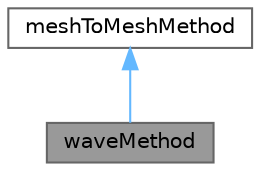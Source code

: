 digraph "waveMethod"
{
 // LATEX_PDF_SIZE
  bgcolor="transparent";
  edge [fontname=Helvetica,fontsize=10,labelfontname=Helvetica,labelfontsize=10];
  node [fontname=Helvetica,fontsize=10,shape=box,height=0.2,width=0.4];
  Node1 [id="Node000001",label="waveMethod",height=0.2,width=0.4,color="gray40", fillcolor="grey60", style="filled", fontcolor="black",tooltip="Direct (one-to-one cell correspondence) mesh-to-mesh interpolation class."];
  Node2 -> Node1 [id="edge1_Node000001_Node000002",dir="back",color="steelblue1",style="solid",tooltip=" "];
  Node2 [id="Node000002",label="meshToMeshMethod",height=0.2,width=0.4,color="gray40", fillcolor="white", style="filled",URL="$classFoam_1_1meshToMeshMethod.html",tooltip="Base class for mesh-to-mesh calculation methods."];
}
